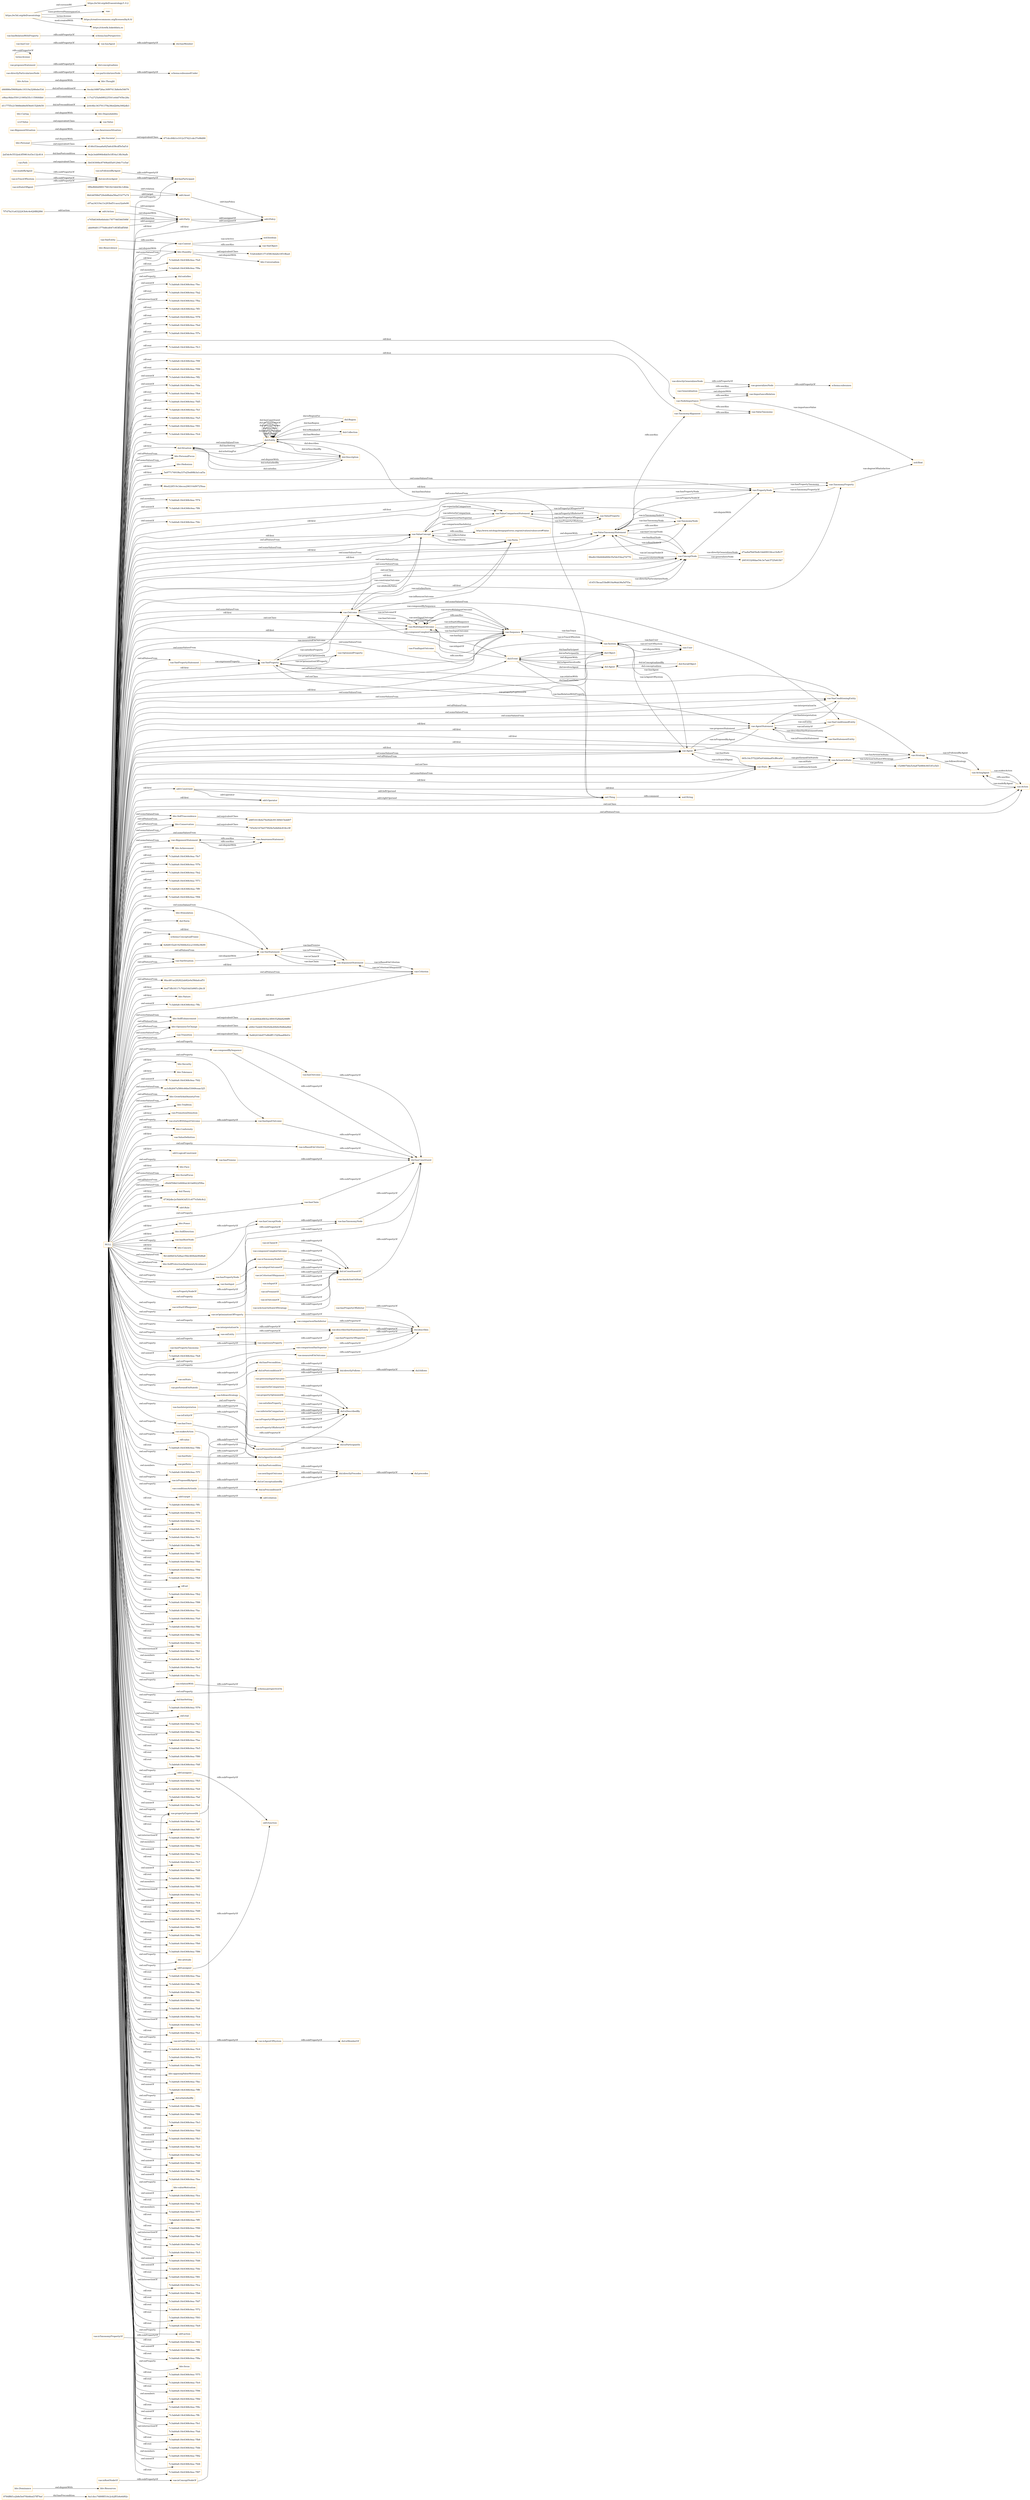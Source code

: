 digraph ar2dtool_diagram { 
rankdir=LR;
size="1501"
node [shape = rectangle, color="orange"]; "9784ff6f1e2b8e5e070b46ed37ff74ef" "bhv:Dominance" "dul:Situation" "5a46241bb457e86dff1152f4aad0b43c" "odrl:Action" "vae:Path" "005c16c5752285a93dddaa85cff6ca0d" "2af3dc9c5532eb3f59814cf3e132c814" "bhv:PersonalFocus" "bhv:Hedonism" "bhv:Societal" "5e97717491f6a337e25ed08b3a1caf3a" "86ed228519c3decea290316df4725baa" "vae:NodeImportance" "e745b8340b4bfebb1787746f36659f8f" "bhv:Universalism" "vae:AwarenessSituation" "vae:Value" "bhv:Achievement" "odrl:Policy" "bhv:Stimulation" "dul:Norm" "vae:AlignmentSituation" "odrl:Operator" "3b430300bc8749fafd5a9129dc71e5af" "vae:VaeProperty" "d12a406de4fb5ee3f09352fbb8298ff9" "bhv:SelfTrascendence" "vae:Outcome" "schema:ConceptualFrame" "vae:VaeEntity" "vae:MultiInputOutcome" "0e8d81f2a61925668e42ca3304bc9b99" "bhv:Conservation" "vae:AlignmentStatement" "bhv:Dependability" "bhv:Caring" "dul:SocialObject" "8facd81ae282822ab82e0a58dadcaf51" "745e92167bb579f29e5e8d0dc834cc9f" "d14515bcaa53bdf618a96ab38a5d7f3a" "6ed73fb18117c702d16d1b90f1c26c3f" "odrl:Asset" "bhv:Nature" "7f7d7fa31a4322243b4c4e426ffd2f66" "d117755c215668eb8ef456e6152b9e50" "vae:Generalization" "vae:Context" "vae:ActionOnState" "vae:VaeStatement" "vae:TaxonomyProperty" "bhv:Security" "vae:ConceptNode" "dul:Object" "bhv:Tolerance" "vae:System" "bhv:Humility" "abb90d013770d6cd047c9f3ff3df5f48" "odrl:Party" "c87aa34319a13c293bd51caca32a0e90" "vae:Norm" "ee3cfb2647a5f60c66be53049ceae325" "bhv:GrowthAndAnxietyFree" "vae:User" "vae:Sequence" "vae:AgentStatement" "vae:VaeConditionedEntity" "bhv:Tradition" "3ff4ef666d98917661821b6d36c1d0da" "dul:Event" "vae:PromotionDemotion" "dul:Agent" "9e2e3ebf090b4bb5e1ff16a13fb34afb" "vae:ValueTaxonomyStatement" "d7aa8af5b65bdb1bb699336ca1fefb37" "vae:TaxonomyAlignment" "e9bac9bbe559121995d35c115f40fdb0" "117e2725a9d9f0225541e0dd745bc28a" "bhv:SelfEnhancement" "d146cf1beaa6a925a6cb58cdf5e5af1d" "vae:Strategy" "2e0c6bc343701378a38ed2b9a3082db3" "vae:Agent" "e40b152dd43562928e40b9cf0d8da86d" "bhv:Benevolence" "vae:FinalInputOutcome" "vae:VaeSituation" "bhv:Conformity" "vae:Action" "0ecda1688726ac30f97413b8e0e54679" "bhv:Resources" "dul:Collection" "8bfcb6596d729eb88aba58aa51b77a74" "vae:AwarenessStatement" "vae:ValueDefinition" "bhv:OpennessToChange" "vae:ActingAgent" "odrl:LogicalConstraint" "532fcb4b0137145f634d2fe1851ffea4" "vae:ValueConcept" "vae:PropertyNode" "vae:ValueProperty" "vae:ValueComparisonStatement" "vae:VaeStatementEntity" "vae:Criterion" "bhv:Thought" "24851614b4276ef42b391369d15edd07" "vae:Transition" "vae:State" "dul:Entity" "bhv:Face" "vae:VaeConditioningEntity" "vae:TaxonomyNode" "vae:VaePropertyStatement" "471dcc84b1e1012c57421cde37e98d90" "bhv:SocialFocus" "odrl:Constraint" "cf0d4f598d1b999fab361b6f022f5fbe" "vae:OptimizedProperty" "dul:Theory" "dul:Region" "dul:Description" "47362dbc2e5bb043d531c677e5d4c8c2" "bhv:Action" "96a4b194d446d00b35e5dcf34a274770" "vcvf:Value" "odrl:Rule" "bhv:Power" "vae:ImportanceRelation" "bhv:Personal" "6a1cbcc7489f8516c2cb2ff1b4e6d92c" "d46886e5969fab6c19319a3246ebe53d" "20f193320fdae54c3e7adc5725d41fb7" "vae:ArgumentStatement" "bhv:SelfDirection" "bhv:Concern" "1529807b6e5c6a87b0f69c9453f1e5d3" "9b1dd0b03e528aa1f9dc460bde90d8a8" "bhv:SelfProtectionAndAnxietyAvoidance" ; /*classes style*/
	"bhv:Action" -> "bhv:Thought" [ label = "owl:disjointWith" ];
	"vae:particularizesNode" -> "schema:subsumedUnder" [ label = "rdfs:subPropertyOf" ];
	"vae:hasConceptNode" -> "vae:hasTaxonomyNode" [ label = "rdfs:subPropertyOf" ];
	"vae:ConceptNode" -> "vae:PropertyNode" [ label = "owl:disjointWith" ];
	"vae:isTaxonomyNodeOf" -> "dul:isConstituentOf" [ label = "rdfs:subPropertyOf" ];
	"vae:proposesStatement" -> "dul:conceptualizes" [ label = "rdfs:subPropertyOf" ];
	"vae:previousInputOutcome" -> "dul:directlyFollows" [ label = "rdfs:subPropertyOf" ];
	"vae:hasTaxonomyNode" -> "dul:hasConstituent" [ label = "rdfs:subPropertyOf" ];
	"vae:nextInputOutcome" -> "dul:directlyPrecedes" [ label = "rdfs:subPropertyOf" ];
	"vae:VaeSituation" -> "vae:VaeStatement" [ label = "owl:disjointWith" ];
	"vae:comparisonHasInferior" -> "dul:describes" [ label = "rdfs:subPropertyOf" ];
	"vae:hasTrace" -> "dul:isAgentInvolvedIn" [ label = "rdfs:subPropertyOf" ];
	"vae:Path" -> "3b430300bc8749fafd5a9129dc71e5af" [ label = "owl:equivalentClass" ];
	"vae:isInputOf" -> "dul:isConstituentOf" [ label = "rdfs:subPropertyOf" ];
	"dul:involvesAgent" -> "dul:hasParticipant" [ label = "rdfs:subPropertyOf" ];
	"terms:license" -> "terms:license" [ label = "rdfs:subPropertyOf" ];
	"dul:isAgentInvolvedIn" -> "dul:isParticipantIn" [ label = "rdfs:subPropertyOf" ];
	"bhv:SelfTrascendence" -> "24851614b4276ef42b391369d15edd07" [ label = "owl:equivalentClass" ];
	"vae:describesVaeStatementEntity" -> "dul:describes" [ label = "rdfs:subPropertyOf" ];
	"vae:hasPropertyTaxonomy" -> "vae:expressesProperty" [ label = "rdfs:subPropertyOf" ];
	"dul:Event" -> "dul:Object" [ label = "owl:disjointWith" ];
	"vae:isPremiseOf" -> "dul:isConstituentOf" [ label = "rdfs:subPropertyOf" ];
	"vae:interpretationOn" -> "vae:describesVaeStatementEntity" [ label = "rdfs:subPropertyOf" ];
	"dul:Description" -> "dul:Situation" [ label = "owl:disjointWith" ];
	"odrl:Action" -> "odrl:Party" [ label = "owl:disjointWith" ];
	"vae:madeByAgent" -> "dul:involvesAgent" [ label = "rdfs:subPropertyOf" ];
	"dul:isPreconditionOf" -> "dul:directlyPrecedes" [ label = "rdfs:subPropertyOf" ];
	"vae:isOutcomeOf" -> "dul:isConstituentOf" [ label = "rdfs:subPropertyOf" ];
	"vae:isPresentInStatement" -> "dul:isDescribedBy" [ label = "rdfs:subPropertyOf" ];
	"vae:hasInput" -> "dul:hasConstituent" [ label = "rdfs:subPropertyOf" ];
	"bhv:Personal" -> "bhv:Societal" [ label = "owl:disjointWith" ];
	"bhv:Personal" -> "d146cf1beaa6a925a6cb58cdf5e5af1d" [ label = "owl:equivalentClass" ];
	"vae:hasUser" -> "vae:hasAgent" [ label = "rdfs:subPropertyOf" ];
	"vae:onState" -> "dul:hasPrecondition" [ label = "rdfs:subPropertyOf" ];
	"vae:hasActionOnState" -> "dul:hasConstituent" [ label = "rdfs:subPropertyOf" ];
	"vae:hasPropertyNode" -> "vae:hasTaxonomyNode" [ label = "rdfs:subPropertyOf" ];
	"dul:hasPrecondition" -> "dul:directlyFollows" [ label = "rdfs:subPropertyOf" ];
	"vae:hasPropertyOfSuperior" -> "dul:describes" [ label = "rdfs:subPropertyOf" ];
	"bhv:Conservation" -> "745e92167bb579f29e5e8d0dc834cc9f" [ label = "owl:equivalentClass" ];
	"vae:isPropertyNodeOf" -> "vae:isTaxonomyNodeOf" [ label = "rdfs:subPropertyOf" ];
	"bhv:Societal" -> "471dcc84b1e1012c57421cde37e98d90" [ label = "owl:equivalentClass" ];
	"vae:Transition" -> "5a46241bb457e86dff1152f4aad0b43c" [ label = "owl:equivalentClass" ];
	"vae:comparisonHasSuperior" -> "dul:describes" [ label = "rdfs:subPropertyOf" ];
	"vae:hasOutcome" -> "dul:hasConstituent" [ label = "rdfs:subPropertyOf" ];
	"vae:Norm" -> "vae:ValueTaxonomyStatement" [ label = "owl:disjointWith" ];
	"vae:isProposedByAgent" -> "dul:isConceptualizedBy" [ label = "rdfs:subPropertyOf" ];
	"bhv:Dominance" -> "bhv:Resources" [ label = "owl:disjointWith" ];
	"vae:isEntityOf" -> "vae:isPresentInStatement" [ label = "rdfs:subPropertyOf" ];
	"vae:MultiInputOutcome" -> "vae:Sequence" [ label = "rdfs:seeAlso" ];
	"vae:propertyExpressedAt" -> "vae:isPresentInStatement" [ label = "rdfs:subPropertyOf" ];
	"vae:hasState" -> "dul:isAgentInvolvedIn" [ label = "rdfs:subPropertyOf" ];
	"vae:AwarenessStatement" -> "vae:AlignmentStatement" [ label = "rdfs:seeAlso" ];
	"vae:isConceptNodeOf" -> "vae:isTaxonomyNodeOf" [ label = "rdfs:subPropertyOf" ];
	"bhv:Caring" -> "bhv:Dependability" [ label = "owl:disjointWith" ];
	"vae:hasRootNode" -> "vae:hasConceptNode" [ label = "rdfs:subPropertyOf" ];
	"vae:isAgentOfSystem" -> "dul:isMemberOf" [ label = "rdfs:subPropertyOf" ];
	"vae:ValueConcept" -> "http://www.ontologydesignpatterns.org/ont/values/valuecore#Value" [ label = "rdfs:seeAlso" ];
	"vae:isInputOutcomeOf" -> "dul:isConstituentOf" [ label = "rdfs:subPropertyOf" ];
	"vae:isTaxonomyPropertyOf" -> "vae:propertyExpressedAt" [ label = "rdfs:subPropertyOf" ];
	"vae:directlyParticularizesNode" -> "vae:particularizesNode" [ label = "rdfs:subPropertyOf" ];
	"vae:isRootNodeOf" -> "vae:isConceptNodeOf" [ label = "rdfs:subPropertyOf" ];
	"vae:expressesProperty" -> "vae:describesVaeStatementEntity" [ label = "rdfs:subPropertyOf" ];
	"vae:hasAgent" -> "dul:hasMember" [ label = "rdfs:subPropertyOf" ];
	"vae:isFollowedByAgent" -> "dul:hasParticipant" [ label = "rdfs:subPropertyOf" ];
	"vae:hasRelationWithProperty" -> "schema:hasPerspective" [ label = "rdfs:subPropertyOf" ];
	"vae:measuredOnOutcome" -> "dul:describes" [ label = "rdfs:subPropertyOf" ];
	"vae:perform" -> "dul:hasPostcondition" [ label = "rdfs:subPropertyOf" ];
	"vcvf:Value" -> "vae:Value" [ label = "owl:equivalentClass" ];
	"vae:isTraceOfSystem" -> "dul:involvesAgent" [ label = "rdfs:subPropertyOf" ];
	"vae:directlyGeneralizesNode" -> "vae:generalizesNode" [ label = "rdfs:subPropertyOf" ];
	"vae:conditionsActionIn" -> "dul:isPreconditionOf" [ label = "rdfs:subPropertyOf" ];
	"vae:superiorInComparison" -> "dul:isDescribedBy" [ label = "rdfs:subPropertyOf" ];
	"vae:System" -> "vae:User" [ label = "owl:disjointWith" ];
	"vae:ValueTaxonomyStatement" -> "vae:TaxonomyAlignment" [ label = "rdfs:seeAlso" ];
	"vae:TaxonomyNode" -> "vae:ValueTaxonomyStatement" [ label = "rdfs:seeAlso" ];
	"vae:followsStrategy" -> "dul:isParticipantIn" [ label = "rdfs:subPropertyOf" ];
	"vae:hasPropertyOfInferior" -> "dul:describes" [ label = "rdfs:subPropertyOf" ];
	"vae:composedBySequence" -> "dul:hasConstituent" [ label = "rdfs:subPropertyOf" ];
	"vae:AlignmentSituation" -> "vae:AwarenessSituation" [ label = "owl:disjointWith" ];
	"https://w3id.org/def/vaeontology" -> "https://w3id.org/def/vaeontology/1.0.2" [ label = "owl:versionIRI" ];
	"https://w3id.org/def/vaeontology" -> "vae:" [ label = "vann:preferredNamespaceUri" ];
	"https://w3id.org/def/vaeontology" -> "https://creativecommons.org/licenses/by/4.0/" [ label = "terms:license" ];
	"https://w3id.org/def/vaeontology" -> "https://chowlk.linkeddata.es" [ label = "mod:createdWith" ];
	"vae:isActionOnStateOfStrategy" -> "dul:isConstituentOf" [ label = "rdfs:subPropertyOf" ];
	"vae:startsWithInputOutcome" -> "vae:hasInputOutcome" [ label = "rdfs:subPropertyOf" ];
	"vae:isOptimizationOfProperty" -> "dul:describes" [ label = "rdfs:subPropertyOf" ];
	"vae:propertyOptimizedAt" -> "dul:isDescribedBy" [ label = "rdfs:subPropertyOf" ];
	"bhv:Humility" -> "bhv:Universalism" [ label = "owl:disjointWith" ];
	"bhv:Humility" -> "532fcb4b0137145f634d2fe1851ffea4" [ label = "owl:equivalentClass" ];
	"vae:FinalInputOutcome" -> "vae:Sequence" [ label = "rdfs:seeAlso" ];
	"odrl:target" -> "odrl:relation" [ label = "rdfs:subPropertyOf" ];
	"bhv:SelfEnhancement" -> "d12a406de4fb5ee3f09352fbb8298ff9" [ label = "owl:equivalentClass" ];
	"dul:directlyPrecedes" -> "dul:precedes" [ label = "rdfs:subPropertyOf" ];
	"vae:makesAction" -> "dul:isAgentInvolvedIn" [ label = "rdfs:subPropertyOf" ];
	"vae:satisfiesProperty" -> "dul:isDescribedBy" [ label = "rdfs:subPropertyOf" ];
	"vae:TaxonomyAlignment" -> "vae:ValueTaxonomy" [ label = "rdfs:seeAlso" ];
	"vae:relationWith" -> "schema:perspectiveOn" [ label = "rdfs:subPropertyOf" ];
	"vae:NodeImportance" -> "vae:ValueTaxonomy" [ label = "rdfs:seeAlso" ];
	"vae:NodeImportance" -> "vae:ImportanceRelation" [ label = "rdfs:seeAlso" ];
	"vae:Action" -> "vae:ActingAgent" [ label = "rdfs:seeAlso" ];
	"vae:inferiorInComparison" -> "dul:isDescribedBy" [ label = "rdfs:subPropertyOf" ];
	"vae:VaeEntity" -> "vae:Context" [ label = "rdfs:seeAlso" ];
	"vae:isClaimOf" -> "dul:isConstituentOf" [ label = "rdfs:subPropertyOf" ];
	"vae:hasInputOutcome" -> "dul:hasConstituent" [ label = "rdfs:subPropertyOf" ];
	"vae:isPropertyOfSuperiorOf" -> "dul:isDescribedBy" [ label = "rdfs:subPropertyOf" ];
	"vae:isStateOfAgent" -> "dul:involvesAgent" [ label = "rdfs:subPropertyOf" ];
	"vae:Generalization" -> "vae:generalizesNode" [ label = "rdfs:seeAlso" ];
	"vae:Generalization" -> "vae:ImportanceRelation" [ label = "owl:disjointWith" ];
	"vae:Context" -> "vae:VaeObject" [ label = "rdfs:seeAlso" ];
	"NULL" -> "7c3ab0a8:18c6368c0ea:-7ff1" [ label = "rdf:rest" ];
	"NULL" -> "7c3ab0a8:18c6368c0ea:-7f76" [ label = "rdf:rest" ];
	"NULL" -> "7c3ab0a8:18c6368c0ea:-7feb" [ label = "rdf:rest" ];
	"NULL" -> "7c3ab0a8:18c6368c0ea:-7f7c" [ label = "rdf:rest" ];
	"NULL" -> "7c3ab0a8:18c6368c0ea:-7fc1" [ label = "rdf:rest" ];
	"NULL" -> "7c3ab0a8:18c6368c0ea:-7ff6" [ label = "owl:unionOf" ];
	"NULL" -> "vae:hasConceptNode" [ label = "owl:onProperty" ];
	"NULL" -> "7c3ab0a8:18c6368c0ea:-7f97" [ label = "rdf:rest" ];
	"NULL" -> "7c3ab0a8:18c6368c0ea:-7fbb" [ label = "rdf:rest" ];
	"NULL" -> "bhv:PersonalFocus" [ label = "owl:someValuesFrom" ];
	"NULL" -> "bhv:Hedonism" [ label = "rdf:first" ];
	"NULL" -> "7c3ab0a8:18c6368c0ea:-7f9d" [ label = "rdf:rest" ];
	"NULL" -> "bhv:Conservation" [ label = "owl:allValuesFrom" ];
	"NULL" -> "7c3ab0a8:18c6368c0ea:-7fb9" [ label = "rdf:rest" ];
	"NULL" -> "rdf:nil" [ label = "rdf:rest" ];
	"NULL" -> "vae:VaeConditioningEntity" [ label = "owl:someValuesFrom" ];
	"NULL" -> "vae:isBasedOnCriterion" [ label = "owl:onProperty" ];
	"NULL" -> "7c3ab0a8:18c6368c0ea:-7fb2" [ label = "rdf:rest" ];
	"NULL" -> "7c3ab0a8:18c6368c0ea:-7f88" [ label = "rdf:rest" ];
	"NULL" -> "7c3ab0a8:18c6368c0ea:-7fac" [ label = "rdf:rest" ];
	"NULL" -> "7c3ab0a8:18c6368c0ea:-7fa0" [ label = "owl:members" ];
	"NULL" -> "vae:isTaxonomyNodeOf" [ label = "owl:onProperty" ];
	"NULL" -> "vae:interpretationOn" [ label = "owl:onProperty" ];
	"NULL" -> "vae:ConceptNode" [ label = "rdf:first" ];
	"NULL" -> "vae:PropertyNode" [ label = "rdf:first" ];
	"NULL" -> "7c3ab0a8:18c6368c0ea:-7fbf" [ label = "owl:unionOf" ];
	"NULL" -> "7c3ab0a8:18c6368c0ea:-7f8e" [ label = "rdf:rest" ];
	"NULL" -> "7c3ab0a8:18c6368c0ea:-7fd3" [ label = "rdf:rest" ];
	"NULL" -> "7c3ab0a8:18c6368c0ea:-7fb1" [ label = "owl:intersectionOf" ];
	"NULL" -> "7c3ab0a8:18c6368c0ea:-7fa7" [ label = "owl:members" ];
	"NULL" -> "86ed228519c3decea290316df4725baa" [ label = "rdf:first" ];
	"NULL" -> "7c3ab0a8:18c6368c0ea:-7fcd" [ label = "rdf:rest" ];
	"NULL" -> "7c3ab0a8:18c6368c0ea:-7fcc" [ label = "owl:unionOf" ];
	"NULL" -> "odrl:assignee" [ label = "owl:onProperty" ];
	"NULL" -> "vae:ConceptNode" [ label = "owl:someValuesFrom" ];
	"NULL" -> "vae:expressesProperty" [ label = "owl:onProperty" ];
	"NULL" -> "vae:VaeSituation" [ label = "owl:allValuesFrom" ];
	"NULL" -> "dul:hasSetting" [ label = "owl:onProperty" ];
	"NULL" -> "7c3ab0a8:18c6368c0ea:-7f79" [ label = "rdf:rest" ];
	"NULL" -> "bhv:SelfTrascendence" [ label = "owl:someValuesFrom" ];
	"NULL" -> "owl:real" [ label = "owl:someValuesFrom" ];
	"NULL" -> "odrl:LogicalConstraint" [ label = "rdf:first" ];
	"NULL" -> "7c3ab0a8:18c6368c0ea:-7fa3" [ label = "owl:members" ];
	"NULL" -> "7c3ab0a8:18c6368c0ea:-7fbe" [ label = "rdf:rest" ];
	"NULL" -> "vae:onEntity" [ label = "owl:onProperty" ];
	"NULL" -> "vae:VaeConditioningEntity" [ label = "owl:allValuesFrom" ];
	"NULL" -> "7c3ab0a8:18c6368c0ea:-7fae" [ label = "owl:intersectionOf" ];
	"NULL" -> "vae:TaxonomyNode" [ label = "rdf:first" ];
	"NULL" -> "7c3ab0a8:18c6368c0ea:-7fe5" [ label = "rdf:rest" ];
	"NULL" -> "7c3ab0a8:18c6368c0ea:-7f80" [ label = "rdf:rest" ];
	"NULL" -> "vae:comparisonHasInferior" [ label = "owl:onProperty" ];
	"NULL" -> "7c3ab0a8:18c6368c0ea:-7fdf" [ label = "rdf:rest" ];
	"NULL" -> "vae:isUserOfSystem" [ label = "owl:onProperty" ];
	"NULL" -> "7c3ab0a8:18c6368c0ea:-7fb5" [ label = "rdf:rest" ];
	"NULL" -> "vae:ActionOnState" [ label = "rdf:first" ];
	"NULL" -> "vae:VaeStatement" [ label = "owl:someValuesFrom" ];
	"NULL" -> "7c3ab0a8:18c6368c0ea:-7fe6" [ label = "owl:unionOf" ];
	"NULL" -> "7c3ab0a8:18c6368c0ea:-7faf" [ label = "rdf:rest" ];
	"NULL" -> "vae:Criterion" [ label = "owl:allValuesFrom" ];
	"NULL" -> "bhv:GrowthAndAnxietyFree" [ label = "owl:someValuesFrom" ];
	"NULL" -> "vae:Strategy" [ label = "owl:someValuesFrom" ];
	"NULL" -> "7c3ab0a8:18c6368c0ea:-7fe0" [ label = "owl:unionOf" ];
	"NULL" -> "vae:ConceptNode" [ label = "owl:onClass" ];
	"NULL" -> "vae:Action" [ label = "rdf:first" ];
	"NULL" -> "vae:hasOutcome" [ label = "owl:onProperty" ];
	"NULL" -> "7c3ab0a8:18c6368c0ea:-7fa6" [ label = "rdf:rest" ];
	"NULL" -> "7c3ab0a8:18c6368c0ea:-7ff7" [ label = "rdf:rest" ];
	"NULL" -> "7c3ab0a8:18c6368c0ea:-7fb7" [ label = "owl:intersectionOf" ];
	"NULL" -> "7c3ab0a8:18c6368c0ea:-7f92" [ label = "owl:members" ];
	"NULL" -> "7c3ab0a8:18c6368c0ea:-7fea" [ label = "owl:unionOf" ];
	"NULL" -> "7c3ab0a8:18c6368c0ea:-7fc7" [ label = "rdf:rest" ];
	"NULL" -> "vae:AwarenessStatement" [ label = "owl:someValuesFrom" ];
	"NULL" -> "7c3ab0a8:18c6368c0ea:-7fd8" [ label = "owl:unionOf" ];
	"NULL" -> "vae:startsWithInputOutcome" [ label = "owl:onProperty" ];
	"NULL" -> "7c3ab0a8:18c6368c0ea:-7f83" [ label = "rdf:rest" ];
	"NULL" -> "7c3ab0a8:18c6368c0ea:-7f95" [ label = "owl:members" ];
	"NULL" -> "7c3ab0a8:18c6368c0ea:-7fc2" [ label = "owl:intersectionOf" ];
	"NULL" -> "6ed73fb18117c702d16d1b90f1c26c3f" [ label = "rdf:first" ];
	"NULL" -> "odrl:Operator" [ label = "rdf:first" ];
	"NULL" -> "0e8d81f2a61925668e42ca3304bc9b99" [ label = "rdf:first" ];
	"NULL" -> "7c3ab0a8:18c6368c0ea:-7fc4" [ label = "owl:unionOf" ];
	"NULL" -> "vae:Agent" [ label = "owl:someValuesFrom" ];
	"NULL" -> "vae:isStartOfSequence" [ label = "owl:onProperty" ];
	"NULL" -> "bhv:Tradition" [ label = "rdf:first" ];
	"NULL" -> "vae:hasInput" [ label = "owl:onProperty" ];
	"NULL" -> "7c3ab0a8:18c6368c0ea:-7fd9" [ label = "rdf:rest" ];
	"NULL" -> "vae:Sequence" [ label = "owl:onClass" ];
	"NULL" -> "vae:hasRootNode" [ label = "owl:onProperty" ];
	"NULL" -> "vae:NodeImportance" [ label = "rdf:first" ];
	"NULL" -> "7c3ab0a8:18c6368c0ea:-7f7a" [ label = "rdf:rest" ];
	"NULL" -> "vae:VaeConditionedEntity" [ label = "owl:someValuesFrom" ];
	"NULL" -> "bhv:SelfEnhancement" [ label = "owl:someValuesFrom" ];
	"NULL" -> "7c3ab0a8:18c6368c0ea:-7f85" [ label = "owl:members" ];
	"NULL" -> "bhv:GrowthAndAnxietyFree" [ label = "owl:allValuesFrom" ];
	"NULL" -> "vae:Outcome" [ label = "owl:someValuesFrom" ];
	"NULL" -> "bhv:SelfDirection" [ label = "rdf:first" ];
	"NULL" -> "vae:hasInputOutcome" [ label = "owl:onProperty" ];
	"NULL" -> "vae:TaxonomyProperty" [ label = "owl:someValuesFrom" ];
	"NULL" -> "dul:Theory" [ label = "rdf:first" ];
	"NULL" -> "7c3ab0a8:18c6368c0ea:-7f9b" [ label = "rdf:rest" ];
	"NULL" -> "dul:Event" [ label = "rdf:first" ];
	"NULL" -> "vae:ArgumentStatement" [ label = "rdf:first" ];
	"NULL" -> "7c3ab0a8:18c6368c0ea:-7fb0" [ label = "rdf:rest" ];
	"NULL" -> "7c3ab0a8:18c6368c0ea:-7f86" [ label = "rdf:rest" ];
	"NULL" -> "bhv:attitude" [ label = "owl:onProperty" ];
	"NULL" -> "7c3ab0a8:18c6368c0ea:-7faa" [ label = "rdf:rest" ];
	"NULL" -> "7c3ab0a8:18c6368c0ea:-7ffb" [ label = "rdf:rest" ];
	"NULL" -> "vae:Norm" [ label = "rdf:first" ];
	"NULL" -> "schema:perspectiveOn" [ label = "owl:onProperty" ];
	"NULL" -> "7c3ab0a8:18c6368c0ea:-7f8c" [ label = "rdf:rest" ];
	"NULL" -> "7c3ab0a8:18c6368c0ea:-7fd1" [ label = "rdf:rest" ];
	"NULL" -> "7c3ab0a8:18c6368c0ea:-7fa8" [ label = "rdf:rest" ];
	"NULL" -> "7c3ab0a8:18c6368c0ea:-7fcb" [ label = "rdf:rest" ];
	"NULL" -> "vae:VaeProperty" [ label = "rdf:first" ];
	"NULL" -> "7c3ab0a8:18c6368c0ea:-7fc8" [ label = "owl:intersectionOf" ];
	"NULL" -> "7c3ab0a8:18c6368c0ea:-7fa1" [ label = "rdf:rest" ];
	"NULL" -> "7c3ab0a8:18c6368c0ea:-7fc9" [ label = "rdf:rest" ];
	"NULL" -> "7c3ab0a8:18c6368c0ea:-7f7d" [ label = "rdf:rest" ];
	"NULL" -> "7c3ab0a8:18c6368c0ea:-7f98" [ label = "rdf:rest" ];
	"NULL" -> "bhv:opposingValueMotivation" [ label = "owl:onProperty" ];
	"NULL" -> "7c3ab0a8:18c6368c0ea:-7fbc" [ label = "rdf:rest" ];
	"NULL" -> "bhv:Humility" [ label = "rdf:first" ];
	"NULL" -> "7c3ab0a8:18c6368c0ea:-7ff8" [ label = "owl:unionOf" ];
	"NULL" -> "dul:isSatisfiedBy" [ label = "owl:onProperty" ];
	"NULL" -> "7c3ab0a8:18c6368c0ea:-7f9e" [ label = "rdf:rest" ];
	"NULL" -> "7c3ab0a8:18c6368c0ea:-7f89" [ label = "owl:members" ];
	"NULL" -> "vae:TaxonomyProperty" [ label = "rdf:first" ];
	"NULL" -> "7c3ab0a8:18c6368c0ea:-7fe3" [ label = "rdf:rest" ];
	"NULL" -> "7c3ab0a8:18c6368c0ea:-7fdd" [ label = "rdf:rest" ];
	"NULL" -> "vae:State" [ label = "owl:onClass" ];
	"NULL" -> "7c3ab0a8:18c6368c0ea:-7fb3" [ label = "owl:unionOf" ];
	"NULL" -> "7c3ab0a8:18c6368c0ea:-7fe4" [ label = "owl:unionOf" ];
	"NULL" -> "7c3ab0a8:18c6368c0ea:-7fad" [ label = "rdf:rest" ];
	"NULL" -> "8facd81ae282822ab82e0a58dadcaf51" [ label = "owl:allValuesFrom" ];
	"NULL" -> "7c3ab0a8:18c6368c0ea:-7fd0" [ label = "owl:unionOf" ];
	"NULL" -> "cf0d4f598d1b999fab361b6f022f5fbe" [ label = "owl:someValuesFrom" ];
	"NULL" -> "7c3ab0a8:18c6368c0ea:-7f8f" [ label = "rdf:rest" ];
	"NULL" -> "bhv:OpennessToChange" [ label = "owl:allValuesFrom" ];
	"NULL" -> "vae:VaeStatement" [ label = "rdf:first" ];
	"NULL" -> "vae:VaeSituation" [ label = "rdf:first" ];
	"NULL" -> "7c3ab0a8:18c6368c0ea:-7fee" [ label = "owl:unionOf" ];
	"NULL" -> "bhv:valueMotivation" [ label = "owl:onProperty" ];
	"NULL" -> "7c3ab0a8:18c6368c0ea:-7fce" [ label = "owl:unionOf" ];
	"NULL" -> "7c3ab0a8:18c6368c0ea:-7fa4" [ label = "rdf:rest" ];
	"NULL" -> "7c3ab0a8:18c6368c0ea:-7f77" [ label = "owl:members" ];
	"NULL" -> "7c3ab0a8:18c6368c0ea:-7ff5" [ label = "rdf:rest" ];
	"NULL" -> "vae:relationWith" [ label = "owl:onProperty" ];
	"NULL" -> "7c3ab0a8:18c6368c0ea:-7f90" [ label = "rdf:rest" ];
	"NULL" -> "7c3ab0a8:18c6368c0ea:-7fbd" [ label = "owl:intersectionOf" ];
	"NULL" -> "7c3ab0a8:18c6368c0ea:-7fef" [ label = "rdf:rest" ];
	"NULL" -> "bhv:Stimulation" [ label = "rdf:first" ];
	"NULL" -> "7c3ab0a8:18c6368c0ea:-7fc5" [ label = "rdf:rest" ];
	"NULL" -> "odrl:Constraint" [ label = "rdf:first" ];
	"NULL" -> "vae:Action" [ label = "owl:onClass" ];
	"NULL" -> "odrl:target" [ label = "owl:onProperty" ];
	"NULL" -> "7c3ab0a8:18c6368c0ea:-7fd6" [ label = "owl:unionOf" ];
	"NULL" -> "7c3ab0a8:18c6368c0ea:-7fde" [ label = "owl:unionOf" ];
	"NULL" -> "7c3ab0a8:18c6368c0ea:-7f81" [ label = "rdf:rest" ];
	"NULL" -> "vae:Transition" [ label = "owl:allValuesFrom" ];
	"NULL" -> "7c3ab0a8:18c6368c0ea:-7fca" [ label = "owl:intersectionOf" ];
	"NULL" -> "5e97717491f6a337e25ed08b3a1caf3a" [ label = "rdf:first" ];
	"NULL" -> "7c3ab0a8:18c6368c0ea:-7fb6" [ label = "rdf:rest" ];
	"NULL" -> "vae:makesAction" [ label = "owl:onProperty" ];
	"NULL" -> "dul:Object" [ label = "owl:someValuesFrom" ];
	"NULL" -> "vae:onState" [ label = "owl:onProperty" ];
	"NULL" -> "dul:isParticipantIn" [ label = "owl:onProperty" ];
	"NULL" -> "vae:VaeProperty" [ label = "owl:someValuesFrom" ];
	"NULL" -> "bhv:SelfProtectionAndAnxietyAvoidance" [ label = "owl:someValuesFrom" ];
	"NULL" -> "vae:Agent" [ label = "owl:allValuesFrom" ];
	"NULL" -> "7c3ab0a8:18c6368c0ea:-7fd7" [ label = "rdf:rest" ];
	"NULL" -> "7c3ab0a8:18c6368c0ea:-7f72" [ label = "rdf:rest" ];
	"NULL" -> "vae:PropertyNode" [ label = "owl:someValuesFrom" ];
	"NULL" -> "7c3ab0a8:18c6368c0ea:-7f93" [ label = "rdf:rest" ];
	"NULL" -> "dul:Situation" [ label = "rdf:first" ];
	"NULL" -> "bhv:SelfEnhancement" [ label = "owl:allValuesFrom" ];
	"NULL" -> "vae:hasPropertyNode" [ label = "owl:onProperty" ];
	"NULL" -> "dul:Description" [ label = "owl:someValuesFrom" ];
	"NULL" -> "bhv:Conservation" [ label = "owl:someValuesFrom" ];
	"NULL" -> "bhv:PersonalFocus" [ label = "owl:allValuesFrom" ];
	"NULL" -> "vae:Strategy" [ label = "rdf:first" ];
	"NULL" -> "schema:ConceptualFrame" [ label = "rdf:first" ];
	"NULL" -> "ee3cfb2647a5f60c66be53049ceae325" [ label = "owl:someValuesFrom" ];
	"NULL" -> "vae:Outcome" [ label = "rdf:first" ];
	"NULL" -> "7c3ab0a8:18c6368c0ea:-7fe9" [ label = "rdf:rest" ];
	"NULL" -> "odrl:action" [ label = "owl:onProperty" ];
	"NULL" -> "7c3ab0a8:18c6368c0ea:-7f84" [ label = "rdf:rest" ];
	"NULL" -> "7c3ab0a8:18c6368c0ea:-7ff0" [ label = "owl:unionOf" ];
	"NULL" -> "vae:isProposedByAgent" [ label = "owl:onProperty" ];
	"NULL" -> "7c3ab0a8:18c6368c0ea:-7f8a" [ label = "rdf:rest" ];
	"NULL" -> "bhv:focus" [ label = "owl:onProperty" ];
	"NULL" -> "7c3ab0a8:18c6368c0ea:-7f75" [ label = "rdf:rest" ];
	"NULL" -> "vae:MultiInputOutcome" [ label = "rdf:first" ];
	"NULL" -> "7c3ab0a8:18c6368c0ea:-7fc0" [ label = "rdf:rest" ];
	"NULL" -> "7c3ab0a8:18c6368c0ea:-7f96" [ label = "rdf:rest" ];
	"NULL" -> "7c3ab0a8:18c6368c0ea:-7f8d" [ label = "owl:members" ];
	"NULL" -> "vae:ValueTaxonomyStatement" [ label = "owl:someValuesFrom" ];
	"NULL" -> "vae:ValueDefinition" [ label = "rdf:first" ];
	"NULL" -> "bhv:SelfProtectionAndAnxietyAvoidance" [ label = "owl:allValuesFrom" ];
	"NULL" -> "vae:TaxonomyAlignment" [ label = "rdf:first" ];
	"NULL" -> "7c3ab0a8:18c6368c0ea:-7f9c" [ label = "rdf:rest" ];
	"NULL" -> "7c3ab0a8:18c6368c0ea:-7ffc" [ label = "owl:unionOf" ];
	"NULL" -> "7c3ab0a8:18c6368c0ea:-7fe1" [ label = "rdf:rest" ];
	"NULL" -> "7c3ab0a8:18c6368c0ea:-7fab" [ label = "owl:intersectionOf" ];
	"NULL" -> "7c3ab0a8:18c6368c0ea:-7fb8" [ label = "rdf:rest" ];
	"NULL" -> "7c3ab0a8:18c6368c0ea:-7fdb" [ label = "rdf:rest" ];
	"NULL" -> "9b1dd0b03e528aa1f9dc460bde90d8a8" [ label = "rdf:first" ];
	"NULL" -> "bhv:Security" [ label = "rdf:first" ];
	"NULL" -> "vae:AgentStatement" [ label = "rdf:first" ];
	"NULL" -> "vae:propertyExpressedAt" [ label = "owl:onProperty" ];
	"NULL" -> "vae:AlignmentStatement" [ label = "owl:someValuesFrom" ];
	"NULL" -> "7c3ab0a8:18c6368c0ea:-7f82" [ label = "owl:members" ];
	"NULL" -> "7c3ab0a8:18c6368c0ea:-7fd4" [ label = "owl:unionOf" ];
	"NULL" -> "47362dbc2e5bb043d531c677e5d4c8c2" [ label = "rdf:first" ];
	"NULL" -> "bhv:OpennessToChange" [ label = "owl:someValuesFrom" ];
	"NULL" -> "7c3ab0a8:18c6368c0ea:-7f87" [ label = "rdf:rest" ];
	"NULL" -> "dul:hasParticipant" [ label = "owl:onProperty" ];
	"NULL" -> "odrl:assigner" [ label = "owl:onProperty" ];
	"NULL" -> "bhv:SocialFocus" [ label = "owl:someValuesFrom" ];
	"NULL" -> "7c3ab0a8:18c6368c0ea:-7fa9" [ label = "rdf:rest" ];
	"NULL" -> "vae:ValueComparisonStatement" [ label = "rdf:first" ];
	"NULL" -> "7c3ab0a8:18c6368c0ea:-7f9a" [ label = "owl:members" ];
	"NULL" -> "dul:satisfies" [ label = "owl:onProperty" ];
	"NULL" -> "vae:VaePropertyStatement" [ label = "owl:allValuesFrom" ];
	"NULL" -> "7c3ab0a8:18c6368c0ea:-7fec" [ label = "owl:unionOf" ];
	"NULL" -> "odrl:Rule" [ label = "rdf:first" ];
	"NULL" -> "7c3ab0a8:18c6368c0ea:-7fa2" [ label = "rdf:rest" ];
	"NULL" -> "7c3ab0a8:18c6368c0ea:-7fba" [ label = "owl:intersectionOf" ];
	"NULL" -> "7c3ab0a8:18c6368c0ea:-7ff3" [ label = "rdf:rest" ];
	"NULL" -> "7c3ab0a8:18c6368c0ea:-7f78" [ label = "rdf:rest" ];
	"NULL" -> "7c3ab0a8:18c6368c0ea:-7fed" [ label = "rdf:rest" ];
	"NULL" -> "bhv:SocialFocus" [ label = "owl:allValuesFrom" ];
	"NULL" -> "vae:ValueConcept" [ label = "owl:someValuesFrom" ];
	"NULL" -> "vae:hasPremise" [ label = "owl:onProperty" ];
	"NULL" -> "7c3ab0a8:18c6368c0ea:-7f7e" [ label = "rdf:rest" ];
	"NULL" -> "bhv:Tolerance" [ label = "rdf:first" ];
	"NULL" -> "7c3ab0a8:18c6368c0ea:-7fc3" [ label = "rdf:rest" ];
	"NULL" -> "7c3ab0a8:18c6368c0ea:-7f99" [ label = "rdf:rest" ];
	"NULL" -> "vae:State" [ label = "owl:someValuesFrom" ];
	"NULL" -> "bhv:Power" [ label = "rdf:first" ];
	"NULL" -> "bhv:Nature" [ label = "rdf:first" ];
	"NULL" -> "7c3ab0a8:18c6368c0ea:-7f9f" [ label = "rdf:rest" ];
	"NULL" -> "7c3ab0a8:18c6368c0ea:-7ff2" [ label = "owl:unionOf" ];
	"NULL" -> "7c3ab0a8:18c6368c0ea:-7fda" [ label = "owl:unionOf" ];
	"NULL" -> "7c3ab0a8:18c6368c0ea:-7fb4" [ label = "rdf:rest" ];
	"NULL" -> "vae:Action" [ label = "owl:allValuesFrom" ];
	"NULL" -> "vae:Agent" [ label = "rdf:first" ];
	"NULL" -> "vae:followsStrategy" [ label = "owl:onProperty" ];
	"NULL" -> "vae:Sequence" [ label = "rdf:first" ];
	"NULL" -> "bhv:Achievement" [ label = "rdf:first" ];
	"NULL" -> "vae:VaeStatementEntity" [ label = "rdf:first" ];
	"NULL" -> "bhv:Conformity" [ label = "rdf:first" ];
	"NULL" -> "vae:perform" [ label = "owl:onProperty" ];
	"NULL" -> "7c3ab0a8:18c6368c0ea:-7fd5" [ label = "rdf:rest" ];
	"NULL" -> "bhv:SelfTrascendence" [ label = "owl:allValuesFrom" ];
	"NULL" -> "7c3ab0a8:18c6368c0ea:-7fcf" [ label = "rdf:rest" ];
	"NULL" -> "7c3ab0a8:18c6368c0ea:-7fa5" [ label = "rdf:rest" ];
	"NULL" -> "odrl:Party" [ label = "rdf:first" ];
	"NULL" -> "7c3ab0a8:18c6368c0ea:-7f91" [ label = "rdf:rest" ];
	"NULL" -> "7c3ab0a8:18c6368c0ea:-7fc6" [ label = "rdf:rest" ];
	"NULL" -> "7c3ab0a8:18c6368c0ea:-7f74" [ label = "owl:members" ];
	"NULL" -> "odrl:Policy" [ label = "rdf:first" ];
	"NULL" -> "7c3ab0a8:18c6368c0ea:-7ff4" [ label = "owl:unionOf" ];
	"NULL" -> "vae:Context" [ label = "owl:someValuesFrom" ];
	"NULL" -> "vae:ValueTaxonomyStatement" [ label = "rdf:first" ];
	"NULL" -> "7c3ab0a8:18c6368c0ea:-7fdc" [ label = "owl:unionOf" ];
	"NULL" -> "7c3ab0a8:18c6368c0ea:-7fe7" [ label = "rdf:rest" ];
	"NULL" -> "vae:hasTrace" [ label = "owl:onProperty" ];
	"NULL" -> "7c3ab0a8:18c6368c0ea:-7f7b" [ label = "owl:members" ];
	"NULL" -> "vae:MultiInputOutcome" [ label = "owl:onClass" ];
	"NULL" -> "vae:ValueConcept" [ label = "rdf:first" ];
	"NULL" -> "vae:Sequence" [ label = "owl:allValuesFrom" ];
	"NULL" -> "7c3ab0a8:18c6368c0ea:-7fe2" [ label = "owl:unionOf" ];
	"NULL" -> "vae:composedBySequence" [ label = "owl:onProperty" ];
	"NULL" -> "7c3ab0a8:18c6368c0ea:-7f73" [ label = "rdf:rest" ];
	"NULL" -> "vae:PromotionDemotion" [ label = "rdf:first" ];
	"NULL" -> "vae:Criterion" [ label = "rdf:first" ];
	"NULL" -> "vae:hasClaim" [ label = "owl:onProperty" ];
	"NULL" -> "7c3ab0a8:18c6368c0ea:-7ff9" [ label = "rdf:rest" ];
	"NULL" -> "7c3ab0a8:18c6368c0ea:-7f94" [ label = "rdf:rest" ];
	"NULL" -> "vae:VaeStatement" [ label = "owl:allValuesFrom" ];
	"NULL" -> "bhv:Concern" [ label = "rdf:first" ];
	"NULL" -> "vae:measuredOnOutcome" [ label = "owl:onProperty" ];
	"NULL" -> "vae:hasPropertyTaxonomy" [ label = "owl:onProperty" ];
	"NULL" -> "bhv:Face" [ label = "rdf:first" ];
	"NULL" -> "vae:ValueConcept" [ label = "owl:allValuesFrom" ];
	"NULL" -> "7c3ab0a8:18c6368c0ea:-7ffa" [ label = "owl:unionOf" ];
	"NULL" -> "vae:State" [ label = "rdf:first" ];
	"NULL" -> "vae:System" [ label = "owl:someValuesFrom" ];
	"NULL" -> "7c3ab0a8:18c6368c0ea:-7fd2" [ label = "owl:unionOf" ];
	"NULL" -> "7c3ab0a8:18c6368c0ea:-7fe8" [ label = "owl:unionOf" ];
	"NULL" -> "vae:TaxonomyNode" [ label = "owl:someValuesFrom" ];
	"NULL" -> "vae:isOptimizationOfProperty" [ label = "owl:onProperty" ];
	"NULL" -> "rdf:value" [ label = "owl:onProperty" ];
	"NULL" -> "7c3ab0a8:18c6368c0ea:-7f8b" [ label = "rdf:rest" ];
	"NULL" -> "vae:User" [ label = "owl:someValuesFrom" ];
	"NULL" -> "7c3ab0a8:18c6368c0ea:-7f7f" [ label = "owl:members" ];
	"NULL" -> "vae:comparisonHasSuperior" [ label = "owl:onProperty" ];
	"NULL" -> "dul:Norm" [ label = "rdf:first" ];
	"vae:isUserOfSystem" -> "vae:isAgentOfSystem" [ label = "rdfs:subPropertyOf" ];
	"vae:isPropertyOfInferiorOf" -> "dul:isDescribedBy" [ label = "rdfs:subPropertyOf" ];
	"vae:hasClaim" -> "dul:hasConstituent" [ label = "rdfs:subPropertyOf" ];
	"vae:generalizesNode" -> "schema:subsumes" [ label = "rdfs:subPropertyOf" ];
	"bhv:OpennessToChange" -> "e40b152dd43562928e40b9cf0d8da86d" [ label = "owl:equivalentClass" ];
	"vae:hasPremise" -> "dul:hasConstituent" [ label = "rdfs:subPropertyOf" ];
	"vae:isStartOfSequence" -> "vae:isInputOutcomeOf" [ label = "rdfs:subPropertyOf" ];
	"bhv:Benevolence" -> "bhv:Humility" [ label = "owl:disjointWith" ];
	"odrl:assigner" -> "odrl:function" [ label = "rdfs:subPropertyOf" ];
	"vae:onEntity" -> "vae:describesVaeStatementEntity" [ label = "rdfs:subPropertyOf" ];
	"vae:composesComplexOutcome" -> "dul:isConstituentOf" [ label = "rdfs:subPropertyOf" ];
	"vae:hasInterpretation" -> "vae:isPresentInStatement" [ label = "rdfs:subPropertyOf" ];
	"vae:AlignmentStatement" -> "vae:AwarenessStatement" [ label = "rdfs:seeAlso" ];
	"vae:AlignmentStatement" -> "vae:AwarenessStatement" [ label = "owl:disjointWith" ];
	"dul:isPostconditionOf" -> "dul:directlyFollows" [ label = "rdfs:subPropertyOf" ];
	"odrl:assignee" -> "odrl:function" [ label = "rdfs:subPropertyOf" ];
	"dul:directlyFollows" -> "dul:follows" [ label = "rdfs:subPropertyOf" ];
	"vae:isBasedOnCriterion" -> "dul:hasConstituent" [ label = "rdfs:subPropertyOf" ];
	"vae:performedOnStateIn" -> "dul:isPostconditionOf" [ label = "rdfs:subPropertyOf" ];
	"dul:hasPostcondition" -> "dul:directlyPrecedes" [ label = "rdfs:subPropertyOf" ];
	"vae:isCriterionOfArgument" -> "dul:isConstituentOf" [ label = "rdfs:subPropertyOf" ];
	"9784ff6f1e2b8e5e070b46ed37ff74ef" -> "6a1cbcc7489f8516c2cb2ff1b4e6d92c" [ label = "dul:hasPrecondition" ];
	"vae:Agent" -> "vae:System" [ label = "vae:isAgentOfSystem" ];
	"dul:Entity" -> "dul:Entity" [ label = "dul:follows" ];
	"vae:Outcome" -> "vae:Sequence" [ label = "vae:composedBySequence" ];
	"vae:ConceptNode" -> "vae:ValueTaxonomyStatement" [ label = "vae:isRootNodeOf" ];
	"odrl:Constraint" -> "owl:Thing" [ label = "odrl:rightOperand" ];
	"vae:ActionOnState" -> "1529807b6e5c6a87b0f69c9453f1e5d3" [ label = "vae:perform" ];
	"vae:ValueComparisonStatement" -> "vae:ValueProperty" [ label = "vae:hasPropertyOfSuperior" ];
	"vae:Outcome" -> "vae:ValueConcept" [ label = "vae:abidesByValue" ];
	"vae:VaePropertyStatement" -> "vae:VaeProperty" [ label = "vae:expressesProperty" ];
	"vae:ActingAgent" -> "vae:Strategy" [ label = "vae:followsStrategy" ];
	"vae:ActionOnState" -> "vae:Strategy" [ label = "vae:isActionOnStateOfStrategy" ];
	"dul:Agent" -> "dul:Event" [ label = "dul:isAgentInvolvedIn" ];
	"dul:SocialObject" -> "dul:Agent" [ label = "dul:isConceptualizedBy" ];
	"vae:TaxonomyNode" -> "vae:ValueTaxonomyStatement" [ label = "vae:isTaxonomyNodeOf" ];
	"vae:AgentStatement" -> "vae:VaeConditionedEntity" [ label = "vae:onEntity" ];
	"vae:ConceptNode" -> "d7aa8af5b65bdb1bb699336ca1fefb37" [ label = "vae:directlyGeneralizesNode" ];
	"vae:Sequence" -> "vae:MultiInputOutcome" [ label = "vae:hasInputOutcome" ];
	"vae:MultiInputOutcome" -> "dul:Event" [ label = "vae:hasInput" ];
	"vae:Sequence" -> "vae:MultiInputOutcome" [ label = "vae:startsWithInputOutcome" ];
	"dul:Object" -> "dul:Event" [ label = "dul:isParticipantIn" ];
	"vae:AgentStatement" -> "vae:Agent" [ label = "vae:isProposedByAgent" ];
	"vae:ValueTaxonomyStatement" -> "vae:TaxonomyNode" [ label = "vae:hasTaxonomyNode" ];
	"vae:MultiInputOutcome" -> "vae:MultiInputOutcome" [ label = "vae:previousInputOutcome" ];
	"vae:ValueComparisonStatement" -> "vae:ValueConcept" [ label = "vae:comparisonHasSuperior" ];
	"odrl:Constraint" -> "odrl:Operator" [ label = "odrl:operator" ];
	"vae:Outcome" -> "vae:VaeProperty" [ label = "vae:satisfiesProperty" ];
	"vae:AgentStatement" -> "vae:VaeStatementEntity" [ label = "vae:describesVaeStatementEntity" ];
	"odrl:Asset" -> "odrl:Policy" [ label = "odrl:hasPolicy" ];
	"vae:ArgumentStatement" -> "vae:VaeStatement" [ label = "vae:hasClaim" ];
	"dul:Entity" -> "dul:Collection" [ label = "dul:isMemberOf" ];
	"vae:Agent" -> "vae:AgentStatement" [ label = "vae:proposesStatement" ];
	"vae:System" -> "vae:Sequence" [ label = "vae:hasTrace" ];
	"dul:Event" -> "owl:Thing" [ label = "dul:hasEventDate" ];
	"vae:Outcome" -> "vae:Norm" [ label = "vae:satisfiesNorm" ];
	"vae:User" -> "vae:System" [ label = "vae:isUserOfSystem" ];
	"7f7d7fa31a4322243b4c4e426ffd2f66" -> "odrl:Action" [ label = "odrl:action" ];
	"odrl:Party" -> "odrl:Policy" [ label = "odrl:assigneeOf" ];
	"vae:TaxonomyProperty" -> "xsd:float" [ label = "vae:degreeOfSatisfaction" ];
	"vae:Sequence" -> "vae:Outcome" [ label = "vae:composesComplexOutcome" ];
	"vae:Criterion" -> "vae:ArgumentStatement" [ label = "vae:isCriterionOfArgument" ];
	"dul:Entity" -> "dul:Entity" [ label = "dul:directlyPrecedes" ];
	"d14515bcaa53bdf618a96ab38a5d7f3a" -> "vae:ConceptNode" [ label = "vae:directlyParticularizesNode" ];
	"vae:PropertyNode" -> "vae:ValueTaxonomyStatement" [ label = "vae:isPropertyNodeOf" ];
	"vae:ValueTaxonomyStatement" -> "vae:ConceptNode" [ label = "vae:hasConceptNode" ];
	"vae:ValueComparisonStatement" -> "vae:ValueProperty" [ label = "vae:hasPropertyOfInferior" ];
	"vae:Sequence" -> "vae:System" [ label = "vae:isTraceOfSystem" ];
	"vae:VaeStatementEntity" -> "vae:AgentStatement" [ label = "vae:isPresentInStatement" ];
	"vae:ConceptNode" -> "20f193320fdae54c3e7adc5725d41fb7" [ label = "vae:generalizesNode" ];
	"vae:VaeProperty" -> "vae:VaeConditioningEntity" [ label = "vae:relationWith" ];
	"e745b8340b4bfebb1787746f36659f8f" -> "odrl:Party" [ label = "odrl:function" ];
	"vae:System" -> "vae:User" [ label = "vae:hasUser" ];
	"dul:Event" -> "vae:MultiInputOutcome" [ label = "vae:isInputOf" ];
	"vae:OptimizedProperty" -> "vae:VaeProperty" [ label = "vae:isOptimizationOfProperty" ];
	"dul:Agent" -> "dul:SocialObject" [ label = "dul:conceptualizes" ];
	"vae:ConceptNode" -> "vae:ValueTaxonomyStatement" [ label = "vae:isConceptNodeOf" ];
	"vae:Agent" -> "vae:State" [ label = "vae:hasState" ];
	"vae:AgentStatement" -> "vae:VaeConditioningEntity" [ label = "vae:interpretationOn" ];
	"vae:MultiInputOutcome" -> "vae:Sequence" [ label = "vae:isStartOfSequence" ];
	"vae:VaeStatement" -> "vae:ArgumentStatement" [ label = "vae:isPremiseOf" ];
	"2af3dc9c5532eb3f59814cf3e132c814" -> "9e2e3ebf090b4bb5e1ff16a13fb34afb" [ label = "dul:hasPostcondition" ];
	"dul:Entity" -> "dul:Entity" [ label = "dul:precedes" ];
	"vae:Strategy" -> "vae:ActingAgent" [ label = "vae:isFollowedByAgent" ];
	"dul:Event" -> "dul:Object" [ label = "dul:hasParticipant" ];
	"3ff4ef666d98917661821b6d36c1d0da" -> "odrl:Asset" [ label = "odrl:relation" ];
	"dul:Region" -> "dul:Entity" [ label = "dul:isRegionFor" ];
	"vae:MultiInputOutcome" -> "vae:Sequence" [ label = "vae:isInputOutcomeOf" ];
	"vae:Context" -> "xsd:boolean" [ label = "vae:isActive" ];
	"vae:PropertyNode" -> "vae:TaxonomyProperty" [ label = "vae:hasPropertyTaxonomy" ];
	"odrl:Party" -> "odrl:Policy" [ label = "odrl:assignerOf" ];
	"d117755c215668eb8ef456e6152b9e50" -> "2e0c6bc343701378a38ed2b9a3082db3" [ label = "dul:isPreconditionOf" ];
	"vae:ValueTaxonomyStatement" -> "vae:ConceptNode" [ label = "vae:hasRootNode" ];
	"dul:Entity" -> "dul:Description" [ label = "dul:isDescribedBy" ];
	"vae:ValueProperty" -> "vae:ValueComparisonStatement" [ label = "vae:isPropertyOfSuperiorOf" ];
	"vae:ValueConcept" -> "vae:ValueComparisonStatement" [ label = "vae:superiorInComparison" ];
	"vae:Norm" -> "vae:ValueConcept" [ label = "vae:reflectsValue" ];
	"vae:VaeConditioningEntity" -> "vae:VaeProperty" [ label = "vae:hasRelationWithProperty" ];
	"vae:State" -> "vae:Agent" [ label = "vae:isStateOfAgent" ];
	"dul:Situation" -> "dul:Entity" [ label = "dul:isSettingFor" ];
	"dul:Entity" -> "dul:Entity" [ label = "dul:directlyFollows" ];
	"d46886e5969fab6c19319a3246ebe53d" -> "0ecda1688726ac30f97413b8e0e54679" [ label = "dul:isPostconditionOf" ];
	"vae:ValueComparisonStatement" -> "vae:ValueConcept" [ label = "vae:comparisonHasInferior" ];
	"vae:VaeConditionedEntity" -> "vae:AgentStatement" [ label = "vae:isEntityOf" ];
	"vae:Outcome" -> "vae:MultiInputOutcome" [ label = "vae:isOutcomeOf" ];
	"vae:VaeProperty" -> "vae:Outcome" [ label = "vae:measuredOnOutcome" ];
	"abb90d013770d6cd047c9f3ff3df5f48" -> "odrl:Party" [ label = "odrl:assigner" ];
	"vae:ArgumentStatement" -> "vae:VaeStatement" [ label = "vae:hasPremise" ];
	"dul:Entity" -> "dul:Situation" [ label = "dul:hasSetting" ];
	"vae:VaeProperty" -> "vae:OptimizedProperty" [ label = "vae:propertyOptimizedAt" ];
	"odrl:Constraint" -> "owl:Thing" [ label = "odrl:leftOperand" ];
	"dul:Event" -> "dul:Agent" [ label = "dul:involvesAgent" ];
	"vae:ActionOnState" -> "vae:State" [ label = "vae:onState" ];
	"vae:VaeStatement" -> "vae:ArgumentStatement" [ label = "vae:isClaimOf" ];
	"vae:Strategy" -> "vae:ActionOnState" [ label = "vae:hasActionOnState" ];
	"dul:Description" -> "dul:Entity" [ label = "dul:describes" ];
	"dul:Collection" -> "dul:Entity" [ label = "dul:hasMember" ];
	"96a4b194d446d00b35e5dcf34a274770" -> "vae:ConceptNode" [ label = "vae:particularizesNode" ];
	"vae:ActingAgent" -> "vae:Action" [ label = "vae:makesAction" ];
	"dul:Entity" -> "dul:Entity" [ label = "dul:isConstituentOf" ];
	"dul:Entity" -> "dul:Entity" [ label = "dul:hasConstituent" ];
	"dul:Entity" -> "owl:Thing" [ label = "dul:hasDataValue" ];
	"005c16c5752285a93dddaa85cff6ca0d" -> "vae:ActionOnState" [ label = "vae:performedOnStateIn" ];
	"vae:MultiInputOutcome" -> "vae:Outcome" [ label = "vae:hasOutcome" ];
	"vae:ValueTaxonomyStatement" -> "vae:PropertyNode" [ label = "vae:hasPropertyNode" ];
	"owl:Thing" -> "xsd:String" [ label = "rdfs:comment" ];
	"vae:ArgumentStatement" -> "vae:Criterion" [ label = "vae:isBasedOnCriterion" ];
	"c87aa34319a13c293bd51caca32a0e90" -> "odrl:Party" [ label = "odrl:assignee" ];
	"vae:VaeProperty" -> "vae:AgentStatement" [ label = "vae:propertyExpressedAt" ];
	"vae:TaxonomyProperty" -> "vae:PropertyNode" [ label = "vae:isTaxonomyPropertyOf" ];
	"vae:NodeImportance" -> "xsd:float" [ label = "vae:importanceValue" ];
	"e9bac9bbe559121995d35c115f40fdb0" -> "117e2725a9d9f0225541e0dd745bc28a" [ label = "odrl:constraint" ];
	"8bfcb6596d729eb88aba58aa51b77a74" -> "odrl:Asset" [ label = "odrl:target" ];
	"vae:ValueProperty" -> "vae:ValueComparisonStatement" [ label = "vae:isPropertyOfInferiorOf" ];
	"vae:MultiInputOutcome" -> "vae:MultiInputOutcome" [ label = "vae:nextInputOutcome" ];
	"vae:ValueConcept" -> "vae:Outcome" [ label = "vae:constrainsOutcome" ];
	"dul:Description" -> "dul:Situation" [ label = "dul:isSatisfiedBy" ];
	"vae:VaeConditioningEntity" -> "vae:AgentStatement" [ label = "vae:hasInterpretation" ];
	"vae:System" -> "vae:Agent" [ label = "vae:hasAgent" ];
	"vae:Norm" -> "vae:Outcome" [ label = "vae:influencesOutcome" ];
	"dul:Entity" -> "dul:Region" [ label = "dul:hasRegion" ];
	"vae:State" -> "vae:ActionOnState" [ label = "vae:conditionsActionIn" ];
	"dul:Situation" -> "dul:Description" [ label = "dul:satisfies" ];
	"vae:ValueConcept" -> "vae:Norm" [ label = "vae:shapesNorm" ];
	"vae:Action" -> "vae:ActingAgent" [ label = "vae:madeByAgent" ];
	"vae:ValueConcept" -> "vae:ValueComparisonStatement" [ label = "vae:inferiorInComparison" ];

}

